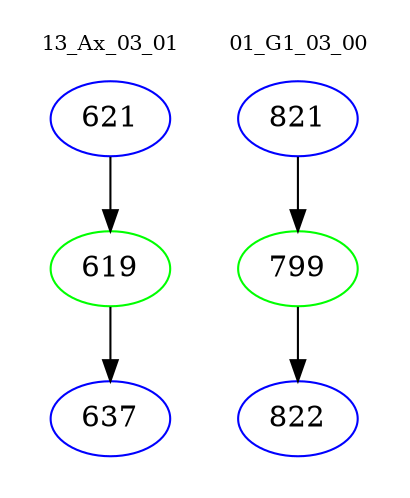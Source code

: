 digraph{
subgraph cluster_0 {
color = white
label = "13_Ax_03_01";
fontsize=10;
T0_621 [label="621", color="blue"]
T0_621 -> T0_619 [color="black"]
T0_619 [label="619", color="green"]
T0_619 -> T0_637 [color="black"]
T0_637 [label="637", color="blue"]
}
subgraph cluster_1 {
color = white
label = "01_G1_03_00";
fontsize=10;
T1_821 [label="821", color="blue"]
T1_821 -> T1_799 [color="black"]
T1_799 [label="799", color="green"]
T1_799 -> T1_822 [color="black"]
T1_822 [label="822", color="blue"]
}
}
